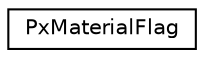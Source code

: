 digraph "Graphical Class Hierarchy"
{
  edge [fontname="Helvetica",fontsize="10",labelfontname="Helvetica",labelfontsize="10"];
  node [fontname="Helvetica",fontsize="10",shape=record];
  rankdir="LR";
  Node0 [label="PxMaterialFlag",height=0.2,width=0.4,color="black", fillcolor="white", style="filled",URL="$structPxMaterialFlag.html",tooltip="Flags which control the behavior of a material. "];
}
